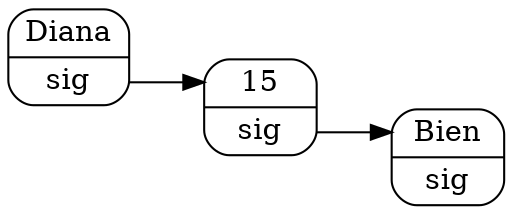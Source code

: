 digraph lista{
 rankdir=LR;node [shape = record, style=rounded];
struct0 [label="<f0>Diana|<f1>sig"];
struct1 [label="<f0>15|<f1>sig"];
struct2 [label="<f0>Bien|<f1>sig"];
struct0:f1->struct1:f0;
struct1:f1->struct2:f0;
}
